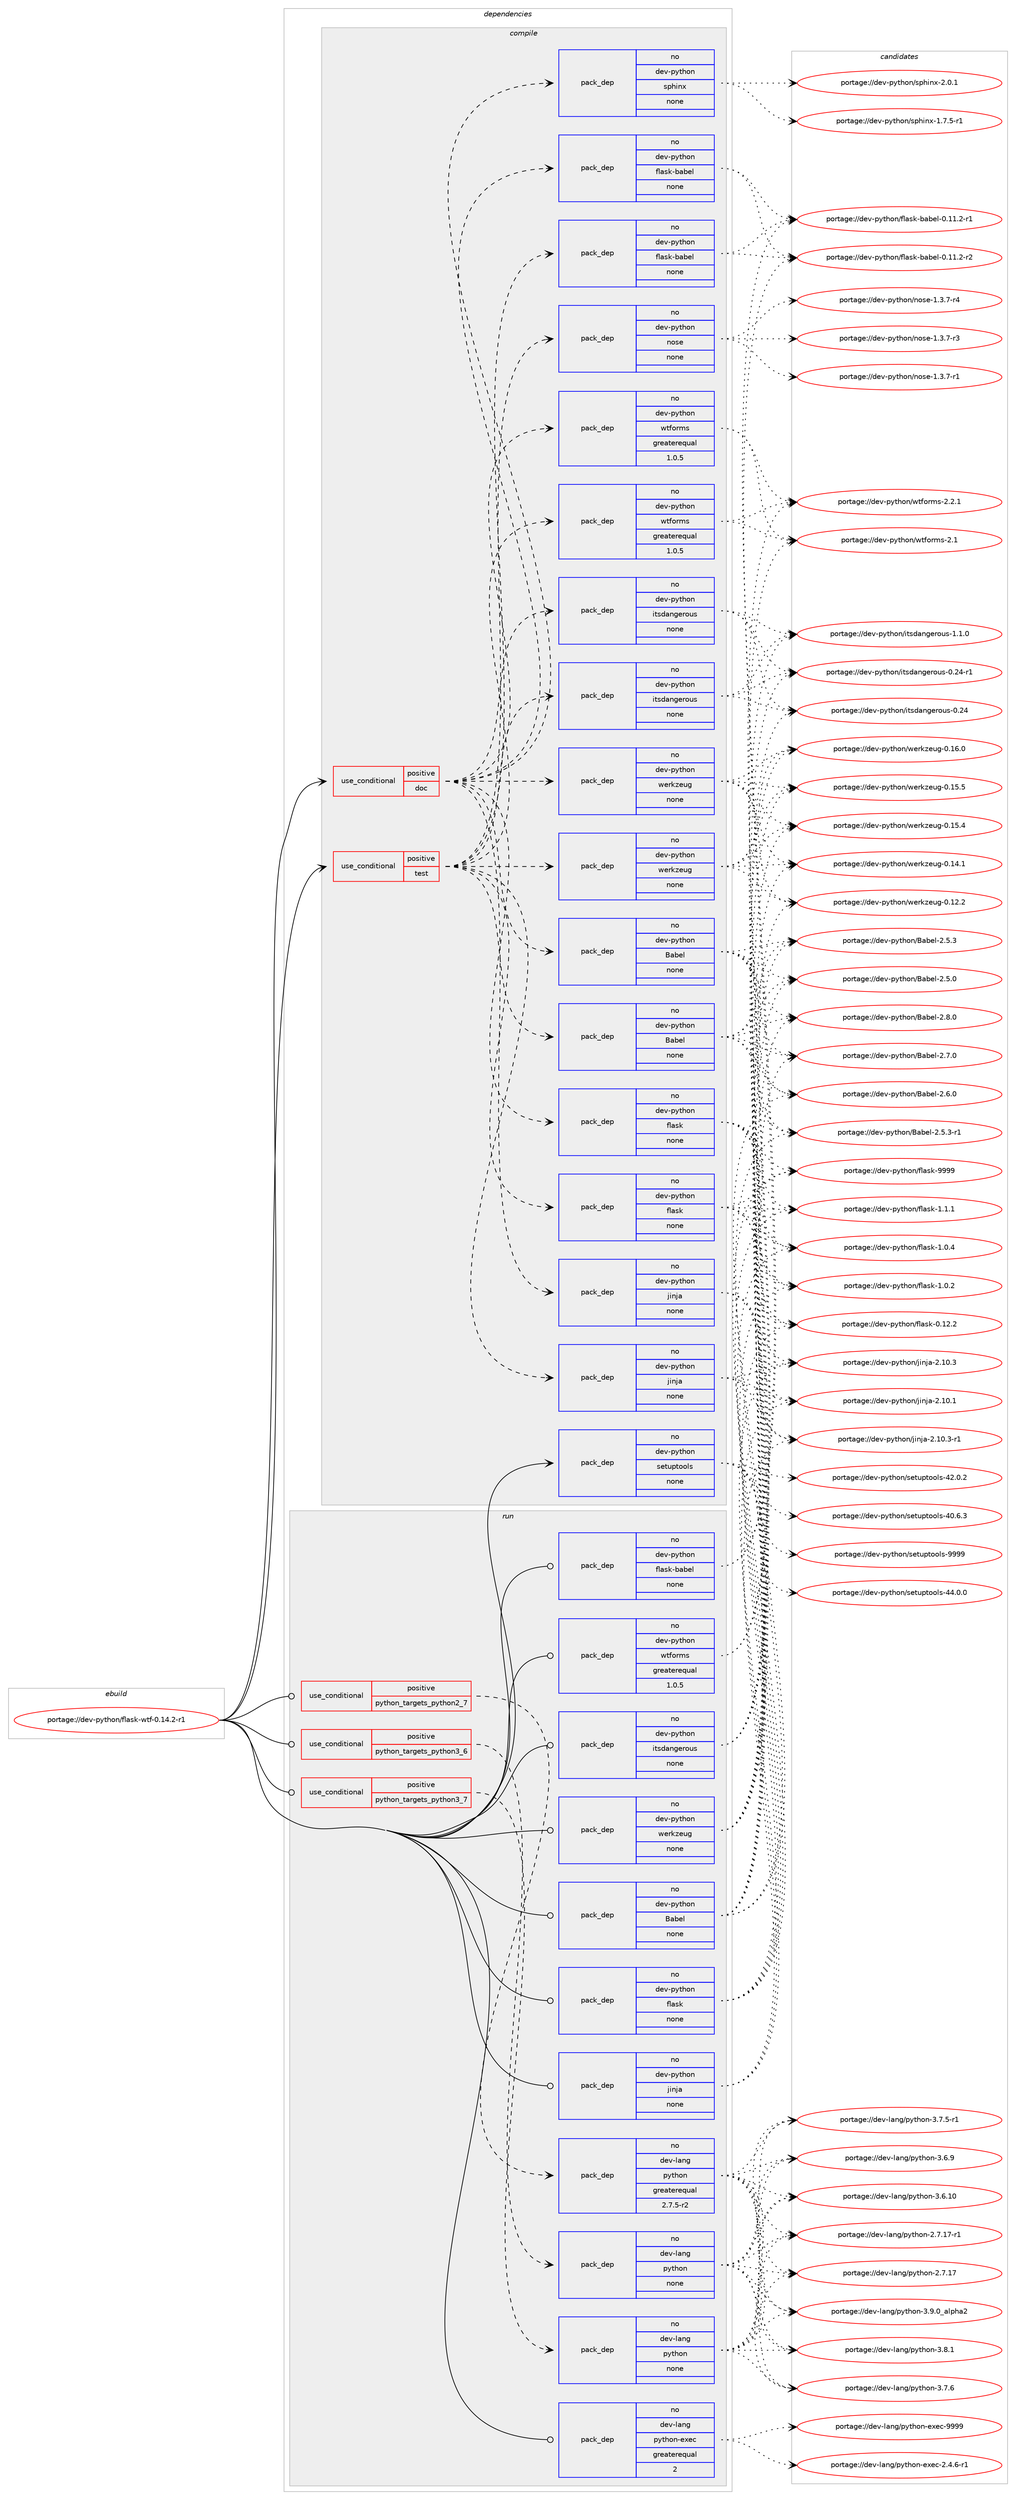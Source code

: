 digraph prolog {

# *************
# Graph options
# *************

newrank=true;
concentrate=true;
compound=true;
graph [rankdir=LR,fontname=Helvetica,fontsize=10,ranksep=1.5];#, ranksep=2.5, nodesep=0.2];
edge  [arrowhead=vee];
node  [fontname=Helvetica,fontsize=10];

# **********
# The ebuild
# **********

subgraph cluster_leftcol {
color=gray;
label=<<i>ebuild</i>>;
id [label="portage://dev-python/flask-wtf-0.14.2-r1", color=red, width=4, href="../dev-python/flask-wtf-0.14.2-r1.svg"];
}

# ****************
# The dependencies
# ****************

subgraph cluster_midcol {
color=gray;
label=<<i>dependencies</i>>;
subgraph cluster_compile {
fillcolor="#eeeeee";
style=filled;
label=<<i>compile</i>>;
subgraph cond115690 {
dependency460166 [label=<<TABLE BORDER="0" CELLBORDER="1" CELLSPACING="0" CELLPADDING="4"><TR><TD ROWSPAN="3" CELLPADDING="10">use_conditional</TD></TR><TR><TD>positive</TD></TR><TR><TD>doc</TD></TR></TABLE>>, shape=none, color=red];
subgraph pack339486 {
dependency460167 [label=<<TABLE BORDER="0" CELLBORDER="1" CELLSPACING="0" CELLPADDING="4" WIDTH="220"><TR><TD ROWSPAN="6" CELLPADDING="30">pack_dep</TD></TR><TR><TD WIDTH="110">no</TD></TR><TR><TD>dev-python</TD></TR><TR><TD>Babel</TD></TR><TR><TD>none</TD></TR><TR><TD></TD></TR></TABLE>>, shape=none, color=blue];
}
dependency460166:e -> dependency460167:w [weight=20,style="dashed",arrowhead="vee"];
subgraph pack339487 {
dependency460168 [label=<<TABLE BORDER="0" CELLBORDER="1" CELLSPACING="0" CELLPADDING="4" WIDTH="220"><TR><TD ROWSPAN="6" CELLPADDING="30">pack_dep</TD></TR><TR><TD WIDTH="110">no</TD></TR><TR><TD>dev-python</TD></TR><TR><TD>flask</TD></TR><TR><TD>none</TD></TR><TR><TD></TD></TR></TABLE>>, shape=none, color=blue];
}
dependency460166:e -> dependency460168:w [weight=20,style="dashed",arrowhead="vee"];
subgraph pack339488 {
dependency460169 [label=<<TABLE BORDER="0" CELLBORDER="1" CELLSPACING="0" CELLPADDING="4" WIDTH="220"><TR><TD ROWSPAN="6" CELLPADDING="30">pack_dep</TD></TR><TR><TD WIDTH="110">no</TD></TR><TR><TD>dev-python</TD></TR><TR><TD>flask-babel</TD></TR><TR><TD>none</TD></TR><TR><TD></TD></TR></TABLE>>, shape=none, color=blue];
}
dependency460166:e -> dependency460169:w [weight=20,style="dashed",arrowhead="vee"];
subgraph pack339489 {
dependency460170 [label=<<TABLE BORDER="0" CELLBORDER="1" CELLSPACING="0" CELLPADDING="4" WIDTH="220"><TR><TD ROWSPAN="6" CELLPADDING="30">pack_dep</TD></TR><TR><TD WIDTH="110">no</TD></TR><TR><TD>dev-python</TD></TR><TR><TD>itsdangerous</TD></TR><TR><TD>none</TD></TR><TR><TD></TD></TR></TABLE>>, shape=none, color=blue];
}
dependency460166:e -> dependency460170:w [weight=20,style="dashed",arrowhead="vee"];
subgraph pack339490 {
dependency460171 [label=<<TABLE BORDER="0" CELLBORDER="1" CELLSPACING="0" CELLPADDING="4" WIDTH="220"><TR><TD ROWSPAN="6" CELLPADDING="30">pack_dep</TD></TR><TR><TD WIDTH="110">no</TD></TR><TR><TD>dev-python</TD></TR><TR><TD>jinja</TD></TR><TR><TD>none</TD></TR><TR><TD></TD></TR></TABLE>>, shape=none, color=blue];
}
dependency460166:e -> dependency460171:w [weight=20,style="dashed",arrowhead="vee"];
subgraph pack339491 {
dependency460172 [label=<<TABLE BORDER="0" CELLBORDER="1" CELLSPACING="0" CELLPADDING="4" WIDTH="220"><TR><TD ROWSPAN="6" CELLPADDING="30">pack_dep</TD></TR><TR><TD WIDTH="110">no</TD></TR><TR><TD>dev-python</TD></TR><TR><TD>werkzeug</TD></TR><TR><TD>none</TD></TR><TR><TD></TD></TR></TABLE>>, shape=none, color=blue];
}
dependency460166:e -> dependency460172:w [weight=20,style="dashed",arrowhead="vee"];
subgraph pack339492 {
dependency460173 [label=<<TABLE BORDER="0" CELLBORDER="1" CELLSPACING="0" CELLPADDING="4" WIDTH="220"><TR><TD ROWSPAN="6" CELLPADDING="30">pack_dep</TD></TR><TR><TD WIDTH="110">no</TD></TR><TR><TD>dev-python</TD></TR><TR><TD>wtforms</TD></TR><TR><TD>greaterequal</TD></TR><TR><TD>1.0.5</TD></TR></TABLE>>, shape=none, color=blue];
}
dependency460166:e -> dependency460173:w [weight=20,style="dashed",arrowhead="vee"];
subgraph pack339493 {
dependency460174 [label=<<TABLE BORDER="0" CELLBORDER="1" CELLSPACING="0" CELLPADDING="4" WIDTH="220"><TR><TD ROWSPAN="6" CELLPADDING="30">pack_dep</TD></TR><TR><TD WIDTH="110">no</TD></TR><TR><TD>dev-python</TD></TR><TR><TD>sphinx</TD></TR><TR><TD>none</TD></TR><TR><TD></TD></TR></TABLE>>, shape=none, color=blue];
}
dependency460166:e -> dependency460174:w [weight=20,style="dashed",arrowhead="vee"];
}
id:e -> dependency460166:w [weight=20,style="solid",arrowhead="vee"];
subgraph cond115691 {
dependency460175 [label=<<TABLE BORDER="0" CELLBORDER="1" CELLSPACING="0" CELLPADDING="4"><TR><TD ROWSPAN="3" CELLPADDING="10">use_conditional</TD></TR><TR><TD>positive</TD></TR><TR><TD>test</TD></TR></TABLE>>, shape=none, color=red];
subgraph pack339494 {
dependency460176 [label=<<TABLE BORDER="0" CELLBORDER="1" CELLSPACING="0" CELLPADDING="4" WIDTH="220"><TR><TD ROWSPAN="6" CELLPADDING="30">pack_dep</TD></TR><TR><TD WIDTH="110">no</TD></TR><TR><TD>dev-python</TD></TR><TR><TD>Babel</TD></TR><TR><TD>none</TD></TR><TR><TD></TD></TR></TABLE>>, shape=none, color=blue];
}
dependency460175:e -> dependency460176:w [weight=20,style="dashed",arrowhead="vee"];
subgraph pack339495 {
dependency460177 [label=<<TABLE BORDER="0" CELLBORDER="1" CELLSPACING="0" CELLPADDING="4" WIDTH="220"><TR><TD ROWSPAN="6" CELLPADDING="30">pack_dep</TD></TR><TR><TD WIDTH="110">no</TD></TR><TR><TD>dev-python</TD></TR><TR><TD>flask</TD></TR><TR><TD>none</TD></TR><TR><TD></TD></TR></TABLE>>, shape=none, color=blue];
}
dependency460175:e -> dependency460177:w [weight=20,style="dashed",arrowhead="vee"];
subgraph pack339496 {
dependency460178 [label=<<TABLE BORDER="0" CELLBORDER="1" CELLSPACING="0" CELLPADDING="4" WIDTH="220"><TR><TD ROWSPAN="6" CELLPADDING="30">pack_dep</TD></TR><TR><TD WIDTH="110">no</TD></TR><TR><TD>dev-python</TD></TR><TR><TD>flask-babel</TD></TR><TR><TD>none</TD></TR><TR><TD></TD></TR></TABLE>>, shape=none, color=blue];
}
dependency460175:e -> dependency460178:w [weight=20,style="dashed",arrowhead="vee"];
subgraph pack339497 {
dependency460179 [label=<<TABLE BORDER="0" CELLBORDER="1" CELLSPACING="0" CELLPADDING="4" WIDTH="220"><TR><TD ROWSPAN="6" CELLPADDING="30">pack_dep</TD></TR><TR><TD WIDTH="110">no</TD></TR><TR><TD>dev-python</TD></TR><TR><TD>itsdangerous</TD></TR><TR><TD>none</TD></TR><TR><TD></TD></TR></TABLE>>, shape=none, color=blue];
}
dependency460175:e -> dependency460179:w [weight=20,style="dashed",arrowhead="vee"];
subgraph pack339498 {
dependency460180 [label=<<TABLE BORDER="0" CELLBORDER="1" CELLSPACING="0" CELLPADDING="4" WIDTH="220"><TR><TD ROWSPAN="6" CELLPADDING="30">pack_dep</TD></TR><TR><TD WIDTH="110">no</TD></TR><TR><TD>dev-python</TD></TR><TR><TD>jinja</TD></TR><TR><TD>none</TD></TR><TR><TD></TD></TR></TABLE>>, shape=none, color=blue];
}
dependency460175:e -> dependency460180:w [weight=20,style="dashed",arrowhead="vee"];
subgraph pack339499 {
dependency460181 [label=<<TABLE BORDER="0" CELLBORDER="1" CELLSPACING="0" CELLPADDING="4" WIDTH="220"><TR><TD ROWSPAN="6" CELLPADDING="30">pack_dep</TD></TR><TR><TD WIDTH="110">no</TD></TR><TR><TD>dev-python</TD></TR><TR><TD>werkzeug</TD></TR><TR><TD>none</TD></TR><TR><TD></TD></TR></TABLE>>, shape=none, color=blue];
}
dependency460175:e -> dependency460181:w [weight=20,style="dashed",arrowhead="vee"];
subgraph pack339500 {
dependency460182 [label=<<TABLE BORDER="0" CELLBORDER="1" CELLSPACING="0" CELLPADDING="4" WIDTH="220"><TR><TD ROWSPAN="6" CELLPADDING="30">pack_dep</TD></TR><TR><TD WIDTH="110">no</TD></TR><TR><TD>dev-python</TD></TR><TR><TD>wtforms</TD></TR><TR><TD>greaterequal</TD></TR><TR><TD>1.0.5</TD></TR></TABLE>>, shape=none, color=blue];
}
dependency460175:e -> dependency460182:w [weight=20,style="dashed",arrowhead="vee"];
subgraph pack339501 {
dependency460183 [label=<<TABLE BORDER="0" CELLBORDER="1" CELLSPACING="0" CELLPADDING="4" WIDTH="220"><TR><TD ROWSPAN="6" CELLPADDING="30">pack_dep</TD></TR><TR><TD WIDTH="110">no</TD></TR><TR><TD>dev-python</TD></TR><TR><TD>nose</TD></TR><TR><TD>none</TD></TR><TR><TD></TD></TR></TABLE>>, shape=none, color=blue];
}
dependency460175:e -> dependency460183:w [weight=20,style="dashed",arrowhead="vee"];
}
id:e -> dependency460175:w [weight=20,style="solid",arrowhead="vee"];
subgraph pack339502 {
dependency460184 [label=<<TABLE BORDER="0" CELLBORDER="1" CELLSPACING="0" CELLPADDING="4" WIDTH="220"><TR><TD ROWSPAN="6" CELLPADDING="30">pack_dep</TD></TR><TR><TD WIDTH="110">no</TD></TR><TR><TD>dev-python</TD></TR><TR><TD>setuptools</TD></TR><TR><TD>none</TD></TR><TR><TD></TD></TR></TABLE>>, shape=none, color=blue];
}
id:e -> dependency460184:w [weight=20,style="solid",arrowhead="vee"];
}
subgraph cluster_compileandrun {
fillcolor="#eeeeee";
style=filled;
label=<<i>compile and run</i>>;
}
subgraph cluster_run {
fillcolor="#eeeeee";
style=filled;
label=<<i>run</i>>;
subgraph cond115692 {
dependency460185 [label=<<TABLE BORDER="0" CELLBORDER="1" CELLSPACING="0" CELLPADDING="4"><TR><TD ROWSPAN="3" CELLPADDING="10">use_conditional</TD></TR><TR><TD>positive</TD></TR><TR><TD>python_targets_python2_7</TD></TR></TABLE>>, shape=none, color=red];
subgraph pack339503 {
dependency460186 [label=<<TABLE BORDER="0" CELLBORDER="1" CELLSPACING="0" CELLPADDING="4" WIDTH="220"><TR><TD ROWSPAN="6" CELLPADDING="30">pack_dep</TD></TR><TR><TD WIDTH="110">no</TD></TR><TR><TD>dev-lang</TD></TR><TR><TD>python</TD></TR><TR><TD>greaterequal</TD></TR><TR><TD>2.7.5-r2</TD></TR></TABLE>>, shape=none, color=blue];
}
dependency460185:e -> dependency460186:w [weight=20,style="dashed",arrowhead="vee"];
}
id:e -> dependency460185:w [weight=20,style="solid",arrowhead="odot"];
subgraph cond115693 {
dependency460187 [label=<<TABLE BORDER="0" CELLBORDER="1" CELLSPACING="0" CELLPADDING="4"><TR><TD ROWSPAN="3" CELLPADDING="10">use_conditional</TD></TR><TR><TD>positive</TD></TR><TR><TD>python_targets_python3_6</TD></TR></TABLE>>, shape=none, color=red];
subgraph pack339504 {
dependency460188 [label=<<TABLE BORDER="0" CELLBORDER="1" CELLSPACING="0" CELLPADDING="4" WIDTH="220"><TR><TD ROWSPAN="6" CELLPADDING="30">pack_dep</TD></TR><TR><TD WIDTH="110">no</TD></TR><TR><TD>dev-lang</TD></TR><TR><TD>python</TD></TR><TR><TD>none</TD></TR><TR><TD></TD></TR></TABLE>>, shape=none, color=blue];
}
dependency460187:e -> dependency460188:w [weight=20,style="dashed",arrowhead="vee"];
}
id:e -> dependency460187:w [weight=20,style="solid",arrowhead="odot"];
subgraph cond115694 {
dependency460189 [label=<<TABLE BORDER="0" CELLBORDER="1" CELLSPACING="0" CELLPADDING="4"><TR><TD ROWSPAN="3" CELLPADDING="10">use_conditional</TD></TR><TR><TD>positive</TD></TR><TR><TD>python_targets_python3_7</TD></TR></TABLE>>, shape=none, color=red];
subgraph pack339505 {
dependency460190 [label=<<TABLE BORDER="0" CELLBORDER="1" CELLSPACING="0" CELLPADDING="4" WIDTH="220"><TR><TD ROWSPAN="6" CELLPADDING="30">pack_dep</TD></TR><TR><TD WIDTH="110">no</TD></TR><TR><TD>dev-lang</TD></TR><TR><TD>python</TD></TR><TR><TD>none</TD></TR><TR><TD></TD></TR></TABLE>>, shape=none, color=blue];
}
dependency460189:e -> dependency460190:w [weight=20,style="dashed",arrowhead="vee"];
}
id:e -> dependency460189:w [weight=20,style="solid",arrowhead="odot"];
subgraph pack339506 {
dependency460191 [label=<<TABLE BORDER="0" CELLBORDER="1" CELLSPACING="0" CELLPADDING="4" WIDTH="220"><TR><TD ROWSPAN="6" CELLPADDING="30">pack_dep</TD></TR><TR><TD WIDTH="110">no</TD></TR><TR><TD>dev-lang</TD></TR><TR><TD>python-exec</TD></TR><TR><TD>greaterequal</TD></TR><TR><TD>2</TD></TR></TABLE>>, shape=none, color=blue];
}
id:e -> dependency460191:w [weight=20,style="solid",arrowhead="odot"];
subgraph pack339507 {
dependency460192 [label=<<TABLE BORDER="0" CELLBORDER="1" CELLSPACING="0" CELLPADDING="4" WIDTH="220"><TR><TD ROWSPAN="6" CELLPADDING="30">pack_dep</TD></TR><TR><TD WIDTH="110">no</TD></TR><TR><TD>dev-python</TD></TR><TR><TD>Babel</TD></TR><TR><TD>none</TD></TR><TR><TD></TD></TR></TABLE>>, shape=none, color=blue];
}
id:e -> dependency460192:w [weight=20,style="solid",arrowhead="odot"];
subgraph pack339508 {
dependency460193 [label=<<TABLE BORDER="0" CELLBORDER="1" CELLSPACING="0" CELLPADDING="4" WIDTH="220"><TR><TD ROWSPAN="6" CELLPADDING="30">pack_dep</TD></TR><TR><TD WIDTH="110">no</TD></TR><TR><TD>dev-python</TD></TR><TR><TD>flask</TD></TR><TR><TD>none</TD></TR><TR><TD></TD></TR></TABLE>>, shape=none, color=blue];
}
id:e -> dependency460193:w [weight=20,style="solid",arrowhead="odot"];
subgraph pack339509 {
dependency460194 [label=<<TABLE BORDER="0" CELLBORDER="1" CELLSPACING="0" CELLPADDING="4" WIDTH="220"><TR><TD ROWSPAN="6" CELLPADDING="30">pack_dep</TD></TR><TR><TD WIDTH="110">no</TD></TR><TR><TD>dev-python</TD></TR><TR><TD>flask-babel</TD></TR><TR><TD>none</TD></TR><TR><TD></TD></TR></TABLE>>, shape=none, color=blue];
}
id:e -> dependency460194:w [weight=20,style="solid",arrowhead="odot"];
subgraph pack339510 {
dependency460195 [label=<<TABLE BORDER="0" CELLBORDER="1" CELLSPACING="0" CELLPADDING="4" WIDTH="220"><TR><TD ROWSPAN="6" CELLPADDING="30">pack_dep</TD></TR><TR><TD WIDTH="110">no</TD></TR><TR><TD>dev-python</TD></TR><TR><TD>itsdangerous</TD></TR><TR><TD>none</TD></TR><TR><TD></TD></TR></TABLE>>, shape=none, color=blue];
}
id:e -> dependency460195:w [weight=20,style="solid",arrowhead="odot"];
subgraph pack339511 {
dependency460196 [label=<<TABLE BORDER="0" CELLBORDER="1" CELLSPACING="0" CELLPADDING="4" WIDTH="220"><TR><TD ROWSPAN="6" CELLPADDING="30">pack_dep</TD></TR><TR><TD WIDTH="110">no</TD></TR><TR><TD>dev-python</TD></TR><TR><TD>jinja</TD></TR><TR><TD>none</TD></TR><TR><TD></TD></TR></TABLE>>, shape=none, color=blue];
}
id:e -> dependency460196:w [weight=20,style="solid",arrowhead="odot"];
subgraph pack339512 {
dependency460197 [label=<<TABLE BORDER="0" CELLBORDER="1" CELLSPACING="0" CELLPADDING="4" WIDTH="220"><TR><TD ROWSPAN="6" CELLPADDING="30">pack_dep</TD></TR><TR><TD WIDTH="110">no</TD></TR><TR><TD>dev-python</TD></TR><TR><TD>werkzeug</TD></TR><TR><TD>none</TD></TR><TR><TD></TD></TR></TABLE>>, shape=none, color=blue];
}
id:e -> dependency460197:w [weight=20,style="solid",arrowhead="odot"];
subgraph pack339513 {
dependency460198 [label=<<TABLE BORDER="0" CELLBORDER="1" CELLSPACING="0" CELLPADDING="4" WIDTH="220"><TR><TD ROWSPAN="6" CELLPADDING="30">pack_dep</TD></TR><TR><TD WIDTH="110">no</TD></TR><TR><TD>dev-python</TD></TR><TR><TD>wtforms</TD></TR><TR><TD>greaterequal</TD></TR><TR><TD>1.0.5</TD></TR></TABLE>>, shape=none, color=blue];
}
id:e -> dependency460198:w [weight=20,style="solid",arrowhead="odot"];
}
}

# **************
# The candidates
# **************

subgraph cluster_choices {
rank=same;
color=gray;
label=<<i>candidates</i>>;

subgraph choice339486 {
color=black;
nodesep=1;
choice1001011184511212111610411111047669798101108455046564648 [label="portage://dev-python/Babel-2.8.0", color=red, width=4,href="../dev-python/Babel-2.8.0.svg"];
choice1001011184511212111610411111047669798101108455046554648 [label="portage://dev-python/Babel-2.7.0", color=red, width=4,href="../dev-python/Babel-2.7.0.svg"];
choice1001011184511212111610411111047669798101108455046544648 [label="portage://dev-python/Babel-2.6.0", color=red, width=4,href="../dev-python/Babel-2.6.0.svg"];
choice10010111845112121116104111110476697981011084550465346514511449 [label="portage://dev-python/Babel-2.5.3-r1", color=red, width=4,href="../dev-python/Babel-2.5.3-r1.svg"];
choice1001011184511212111610411111047669798101108455046534651 [label="portage://dev-python/Babel-2.5.3", color=red, width=4,href="../dev-python/Babel-2.5.3.svg"];
choice1001011184511212111610411111047669798101108455046534648 [label="portage://dev-python/Babel-2.5.0", color=red, width=4,href="../dev-python/Babel-2.5.0.svg"];
dependency460167:e -> choice1001011184511212111610411111047669798101108455046564648:w [style=dotted,weight="100"];
dependency460167:e -> choice1001011184511212111610411111047669798101108455046554648:w [style=dotted,weight="100"];
dependency460167:e -> choice1001011184511212111610411111047669798101108455046544648:w [style=dotted,weight="100"];
dependency460167:e -> choice10010111845112121116104111110476697981011084550465346514511449:w [style=dotted,weight="100"];
dependency460167:e -> choice1001011184511212111610411111047669798101108455046534651:w [style=dotted,weight="100"];
dependency460167:e -> choice1001011184511212111610411111047669798101108455046534648:w [style=dotted,weight="100"];
}
subgraph choice339487 {
color=black;
nodesep=1;
choice1001011184511212111610411111047102108971151074557575757 [label="portage://dev-python/flask-9999", color=red, width=4,href="../dev-python/flask-9999.svg"];
choice100101118451121211161041111104710210897115107454946494649 [label="portage://dev-python/flask-1.1.1", color=red, width=4,href="../dev-python/flask-1.1.1.svg"];
choice100101118451121211161041111104710210897115107454946484652 [label="portage://dev-python/flask-1.0.4", color=red, width=4,href="../dev-python/flask-1.0.4.svg"];
choice100101118451121211161041111104710210897115107454946484650 [label="portage://dev-python/flask-1.0.2", color=red, width=4,href="../dev-python/flask-1.0.2.svg"];
choice10010111845112121116104111110471021089711510745484649504650 [label="portage://dev-python/flask-0.12.2", color=red, width=4,href="../dev-python/flask-0.12.2.svg"];
dependency460168:e -> choice1001011184511212111610411111047102108971151074557575757:w [style=dotted,weight="100"];
dependency460168:e -> choice100101118451121211161041111104710210897115107454946494649:w [style=dotted,weight="100"];
dependency460168:e -> choice100101118451121211161041111104710210897115107454946484652:w [style=dotted,weight="100"];
dependency460168:e -> choice100101118451121211161041111104710210897115107454946484650:w [style=dotted,weight="100"];
dependency460168:e -> choice10010111845112121116104111110471021089711510745484649504650:w [style=dotted,weight="100"];
}
subgraph choice339488 {
color=black;
nodesep=1;
choice10010111845112121116104111110471021089711510745989798101108454846494946504511450 [label="portage://dev-python/flask-babel-0.11.2-r2", color=red, width=4,href="../dev-python/flask-babel-0.11.2-r2.svg"];
choice10010111845112121116104111110471021089711510745989798101108454846494946504511449 [label="portage://dev-python/flask-babel-0.11.2-r1", color=red, width=4,href="../dev-python/flask-babel-0.11.2-r1.svg"];
dependency460169:e -> choice10010111845112121116104111110471021089711510745989798101108454846494946504511450:w [style=dotted,weight="100"];
dependency460169:e -> choice10010111845112121116104111110471021089711510745989798101108454846494946504511449:w [style=dotted,weight="100"];
}
subgraph choice339489 {
color=black;
nodesep=1;
choice100101118451121211161041111104710511611510097110103101114111117115454946494648 [label="portage://dev-python/itsdangerous-1.1.0", color=red, width=4,href="../dev-python/itsdangerous-1.1.0.svg"];
choice10010111845112121116104111110471051161151009711010310111411111711545484650524511449 [label="portage://dev-python/itsdangerous-0.24-r1", color=red, width=4,href="../dev-python/itsdangerous-0.24-r1.svg"];
choice1001011184511212111610411111047105116115100971101031011141111171154548465052 [label="portage://dev-python/itsdangerous-0.24", color=red, width=4,href="../dev-python/itsdangerous-0.24.svg"];
dependency460170:e -> choice100101118451121211161041111104710511611510097110103101114111117115454946494648:w [style=dotted,weight="100"];
dependency460170:e -> choice10010111845112121116104111110471051161151009711010310111411111711545484650524511449:w [style=dotted,weight="100"];
dependency460170:e -> choice1001011184511212111610411111047105116115100971101031011141111171154548465052:w [style=dotted,weight="100"];
}
subgraph choice339490 {
color=black;
nodesep=1;
choice100101118451121211161041111104710610511010697455046494846514511449 [label="portage://dev-python/jinja-2.10.3-r1", color=red, width=4,href="../dev-python/jinja-2.10.3-r1.svg"];
choice10010111845112121116104111110471061051101069745504649484651 [label="portage://dev-python/jinja-2.10.3", color=red, width=4,href="../dev-python/jinja-2.10.3.svg"];
choice10010111845112121116104111110471061051101069745504649484649 [label="portage://dev-python/jinja-2.10.1", color=red, width=4,href="../dev-python/jinja-2.10.1.svg"];
dependency460171:e -> choice100101118451121211161041111104710610511010697455046494846514511449:w [style=dotted,weight="100"];
dependency460171:e -> choice10010111845112121116104111110471061051101069745504649484651:w [style=dotted,weight="100"];
dependency460171:e -> choice10010111845112121116104111110471061051101069745504649484649:w [style=dotted,weight="100"];
}
subgraph choice339491 {
color=black;
nodesep=1;
choice100101118451121211161041111104711910111410712210111710345484649544648 [label="portage://dev-python/werkzeug-0.16.0", color=red, width=4,href="../dev-python/werkzeug-0.16.0.svg"];
choice100101118451121211161041111104711910111410712210111710345484649534653 [label="portage://dev-python/werkzeug-0.15.5", color=red, width=4,href="../dev-python/werkzeug-0.15.5.svg"];
choice100101118451121211161041111104711910111410712210111710345484649534652 [label="portage://dev-python/werkzeug-0.15.4", color=red, width=4,href="../dev-python/werkzeug-0.15.4.svg"];
choice100101118451121211161041111104711910111410712210111710345484649524649 [label="portage://dev-python/werkzeug-0.14.1", color=red, width=4,href="../dev-python/werkzeug-0.14.1.svg"];
choice100101118451121211161041111104711910111410712210111710345484649504650 [label="portage://dev-python/werkzeug-0.12.2", color=red, width=4,href="../dev-python/werkzeug-0.12.2.svg"];
dependency460172:e -> choice100101118451121211161041111104711910111410712210111710345484649544648:w [style=dotted,weight="100"];
dependency460172:e -> choice100101118451121211161041111104711910111410712210111710345484649534653:w [style=dotted,weight="100"];
dependency460172:e -> choice100101118451121211161041111104711910111410712210111710345484649534652:w [style=dotted,weight="100"];
dependency460172:e -> choice100101118451121211161041111104711910111410712210111710345484649524649:w [style=dotted,weight="100"];
dependency460172:e -> choice100101118451121211161041111104711910111410712210111710345484649504650:w [style=dotted,weight="100"];
}
subgraph choice339492 {
color=black;
nodesep=1;
choice1001011184511212111610411111047119116102111114109115455046504649 [label="portage://dev-python/wtforms-2.2.1", color=red, width=4,href="../dev-python/wtforms-2.2.1.svg"];
choice100101118451121211161041111104711911610211111410911545504649 [label="portage://dev-python/wtforms-2.1", color=red, width=4,href="../dev-python/wtforms-2.1.svg"];
dependency460173:e -> choice1001011184511212111610411111047119116102111114109115455046504649:w [style=dotted,weight="100"];
dependency460173:e -> choice100101118451121211161041111104711911610211111410911545504649:w [style=dotted,weight="100"];
}
subgraph choice339493 {
color=black;
nodesep=1;
choice1001011184511212111610411111047115112104105110120455046484649 [label="portage://dev-python/sphinx-2.0.1", color=red, width=4,href="../dev-python/sphinx-2.0.1.svg"];
choice10010111845112121116104111110471151121041051101204549465546534511449 [label="portage://dev-python/sphinx-1.7.5-r1", color=red, width=4,href="../dev-python/sphinx-1.7.5-r1.svg"];
dependency460174:e -> choice1001011184511212111610411111047115112104105110120455046484649:w [style=dotted,weight="100"];
dependency460174:e -> choice10010111845112121116104111110471151121041051101204549465546534511449:w [style=dotted,weight="100"];
}
subgraph choice339494 {
color=black;
nodesep=1;
choice1001011184511212111610411111047669798101108455046564648 [label="portage://dev-python/Babel-2.8.0", color=red, width=4,href="../dev-python/Babel-2.8.0.svg"];
choice1001011184511212111610411111047669798101108455046554648 [label="portage://dev-python/Babel-2.7.0", color=red, width=4,href="../dev-python/Babel-2.7.0.svg"];
choice1001011184511212111610411111047669798101108455046544648 [label="portage://dev-python/Babel-2.6.0", color=red, width=4,href="../dev-python/Babel-2.6.0.svg"];
choice10010111845112121116104111110476697981011084550465346514511449 [label="portage://dev-python/Babel-2.5.3-r1", color=red, width=4,href="../dev-python/Babel-2.5.3-r1.svg"];
choice1001011184511212111610411111047669798101108455046534651 [label="portage://dev-python/Babel-2.5.3", color=red, width=4,href="../dev-python/Babel-2.5.3.svg"];
choice1001011184511212111610411111047669798101108455046534648 [label="portage://dev-python/Babel-2.5.0", color=red, width=4,href="../dev-python/Babel-2.5.0.svg"];
dependency460176:e -> choice1001011184511212111610411111047669798101108455046564648:w [style=dotted,weight="100"];
dependency460176:e -> choice1001011184511212111610411111047669798101108455046554648:w [style=dotted,weight="100"];
dependency460176:e -> choice1001011184511212111610411111047669798101108455046544648:w [style=dotted,weight="100"];
dependency460176:e -> choice10010111845112121116104111110476697981011084550465346514511449:w [style=dotted,weight="100"];
dependency460176:e -> choice1001011184511212111610411111047669798101108455046534651:w [style=dotted,weight="100"];
dependency460176:e -> choice1001011184511212111610411111047669798101108455046534648:w [style=dotted,weight="100"];
}
subgraph choice339495 {
color=black;
nodesep=1;
choice1001011184511212111610411111047102108971151074557575757 [label="portage://dev-python/flask-9999", color=red, width=4,href="../dev-python/flask-9999.svg"];
choice100101118451121211161041111104710210897115107454946494649 [label="portage://dev-python/flask-1.1.1", color=red, width=4,href="../dev-python/flask-1.1.1.svg"];
choice100101118451121211161041111104710210897115107454946484652 [label="portage://dev-python/flask-1.0.4", color=red, width=4,href="../dev-python/flask-1.0.4.svg"];
choice100101118451121211161041111104710210897115107454946484650 [label="portage://dev-python/flask-1.0.2", color=red, width=4,href="../dev-python/flask-1.0.2.svg"];
choice10010111845112121116104111110471021089711510745484649504650 [label="portage://dev-python/flask-0.12.2", color=red, width=4,href="../dev-python/flask-0.12.2.svg"];
dependency460177:e -> choice1001011184511212111610411111047102108971151074557575757:w [style=dotted,weight="100"];
dependency460177:e -> choice100101118451121211161041111104710210897115107454946494649:w [style=dotted,weight="100"];
dependency460177:e -> choice100101118451121211161041111104710210897115107454946484652:w [style=dotted,weight="100"];
dependency460177:e -> choice100101118451121211161041111104710210897115107454946484650:w [style=dotted,weight="100"];
dependency460177:e -> choice10010111845112121116104111110471021089711510745484649504650:w [style=dotted,weight="100"];
}
subgraph choice339496 {
color=black;
nodesep=1;
choice10010111845112121116104111110471021089711510745989798101108454846494946504511450 [label="portage://dev-python/flask-babel-0.11.2-r2", color=red, width=4,href="../dev-python/flask-babel-0.11.2-r2.svg"];
choice10010111845112121116104111110471021089711510745989798101108454846494946504511449 [label="portage://dev-python/flask-babel-0.11.2-r1", color=red, width=4,href="../dev-python/flask-babel-0.11.2-r1.svg"];
dependency460178:e -> choice10010111845112121116104111110471021089711510745989798101108454846494946504511450:w [style=dotted,weight="100"];
dependency460178:e -> choice10010111845112121116104111110471021089711510745989798101108454846494946504511449:w [style=dotted,weight="100"];
}
subgraph choice339497 {
color=black;
nodesep=1;
choice100101118451121211161041111104710511611510097110103101114111117115454946494648 [label="portage://dev-python/itsdangerous-1.1.0", color=red, width=4,href="../dev-python/itsdangerous-1.1.0.svg"];
choice10010111845112121116104111110471051161151009711010310111411111711545484650524511449 [label="portage://dev-python/itsdangerous-0.24-r1", color=red, width=4,href="../dev-python/itsdangerous-0.24-r1.svg"];
choice1001011184511212111610411111047105116115100971101031011141111171154548465052 [label="portage://dev-python/itsdangerous-0.24", color=red, width=4,href="../dev-python/itsdangerous-0.24.svg"];
dependency460179:e -> choice100101118451121211161041111104710511611510097110103101114111117115454946494648:w [style=dotted,weight="100"];
dependency460179:e -> choice10010111845112121116104111110471051161151009711010310111411111711545484650524511449:w [style=dotted,weight="100"];
dependency460179:e -> choice1001011184511212111610411111047105116115100971101031011141111171154548465052:w [style=dotted,weight="100"];
}
subgraph choice339498 {
color=black;
nodesep=1;
choice100101118451121211161041111104710610511010697455046494846514511449 [label="portage://dev-python/jinja-2.10.3-r1", color=red, width=4,href="../dev-python/jinja-2.10.3-r1.svg"];
choice10010111845112121116104111110471061051101069745504649484651 [label="portage://dev-python/jinja-2.10.3", color=red, width=4,href="../dev-python/jinja-2.10.3.svg"];
choice10010111845112121116104111110471061051101069745504649484649 [label="portage://dev-python/jinja-2.10.1", color=red, width=4,href="../dev-python/jinja-2.10.1.svg"];
dependency460180:e -> choice100101118451121211161041111104710610511010697455046494846514511449:w [style=dotted,weight="100"];
dependency460180:e -> choice10010111845112121116104111110471061051101069745504649484651:w [style=dotted,weight="100"];
dependency460180:e -> choice10010111845112121116104111110471061051101069745504649484649:w [style=dotted,weight="100"];
}
subgraph choice339499 {
color=black;
nodesep=1;
choice100101118451121211161041111104711910111410712210111710345484649544648 [label="portage://dev-python/werkzeug-0.16.0", color=red, width=4,href="../dev-python/werkzeug-0.16.0.svg"];
choice100101118451121211161041111104711910111410712210111710345484649534653 [label="portage://dev-python/werkzeug-0.15.5", color=red, width=4,href="../dev-python/werkzeug-0.15.5.svg"];
choice100101118451121211161041111104711910111410712210111710345484649534652 [label="portage://dev-python/werkzeug-0.15.4", color=red, width=4,href="../dev-python/werkzeug-0.15.4.svg"];
choice100101118451121211161041111104711910111410712210111710345484649524649 [label="portage://dev-python/werkzeug-0.14.1", color=red, width=4,href="../dev-python/werkzeug-0.14.1.svg"];
choice100101118451121211161041111104711910111410712210111710345484649504650 [label="portage://dev-python/werkzeug-0.12.2", color=red, width=4,href="../dev-python/werkzeug-0.12.2.svg"];
dependency460181:e -> choice100101118451121211161041111104711910111410712210111710345484649544648:w [style=dotted,weight="100"];
dependency460181:e -> choice100101118451121211161041111104711910111410712210111710345484649534653:w [style=dotted,weight="100"];
dependency460181:e -> choice100101118451121211161041111104711910111410712210111710345484649534652:w [style=dotted,weight="100"];
dependency460181:e -> choice100101118451121211161041111104711910111410712210111710345484649524649:w [style=dotted,weight="100"];
dependency460181:e -> choice100101118451121211161041111104711910111410712210111710345484649504650:w [style=dotted,weight="100"];
}
subgraph choice339500 {
color=black;
nodesep=1;
choice1001011184511212111610411111047119116102111114109115455046504649 [label="portage://dev-python/wtforms-2.2.1", color=red, width=4,href="../dev-python/wtforms-2.2.1.svg"];
choice100101118451121211161041111104711911610211111410911545504649 [label="portage://dev-python/wtforms-2.1", color=red, width=4,href="../dev-python/wtforms-2.1.svg"];
dependency460182:e -> choice1001011184511212111610411111047119116102111114109115455046504649:w [style=dotted,weight="100"];
dependency460182:e -> choice100101118451121211161041111104711911610211111410911545504649:w [style=dotted,weight="100"];
}
subgraph choice339501 {
color=black;
nodesep=1;
choice10010111845112121116104111110471101111151014549465146554511452 [label="portage://dev-python/nose-1.3.7-r4", color=red, width=4,href="../dev-python/nose-1.3.7-r4.svg"];
choice10010111845112121116104111110471101111151014549465146554511451 [label="portage://dev-python/nose-1.3.7-r3", color=red, width=4,href="../dev-python/nose-1.3.7-r3.svg"];
choice10010111845112121116104111110471101111151014549465146554511449 [label="portage://dev-python/nose-1.3.7-r1", color=red, width=4,href="../dev-python/nose-1.3.7-r1.svg"];
dependency460183:e -> choice10010111845112121116104111110471101111151014549465146554511452:w [style=dotted,weight="100"];
dependency460183:e -> choice10010111845112121116104111110471101111151014549465146554511451:w [style=dotted,weight="100"];
dependency460183:e -> choice10010111845112121116104111110471101111151014549465146554511449:w [style=dotted,weight="100"];
}
subgraph choice339502 {
color=black;
nodesep=1;
choice10010111845112121116104111110471151011161171121161111111081154557575757 [label="portage://dev-python/setuptools-9999", color=red, width=4,href="../dev-python/setuptools-9999.svg"];
choice100101118451121211161041111104711510111611711211611111110811545525246484648 [label="portage://dev-python/setuptools-44.0.0", color=red, width=4,href="../dev-python/setuptools-44.0.0.svg"];
choice100101118451121211161041111104711510111611711211611111110811545525046484650 [label="portage://dev-python/setuptools-42.0.2", color=red, width=4,href="../dev-python/setuptools-42.0.2.svg"];
choice100101118451121211161041111104711510111611711211611111110811545524846544651 [label="portage://dev-python/setuptools-40.6.3", color=red, width=4,href="../dev-python/setuptools-40.6.3.svg"];
dependency460184:e -> choice10010111845112121116104111110471151011161171121161111111081154557575757:w [style=dotted,weight="100"];
dependency460184:e -> choice100101118451121211161041111104711510111611711211611111110811545525246484648:w [style=dotted,weight="100"];
dependency460184:e -> choice100101118451121211161041111104711510111611711211611111110811545525046484650:w [style=dotted,weight="100"];
dependency460184:e -> choice100101118451121211161041111104711510111611711211611111110811545524846544651:w [style=dotted,weight="100"];
}
subgraph choice339503 {
color=black;
nodesep=1;
choice10010111845108971101034711212111610411111045514657464895971081121049750 [label="portage://dev-lang/python-3.9.0_alpha2", color=red, width=4,href="../dev-lang/python-3.9.0_alpha2.svg"];
choice100101118451089711010347112121116104111110455146564649 [label="portage://dev-lang/python-3.8.1", color=red, width=4,href="../dev-lang/python-3.8.1.svg"];
choice100101118451089711010347112121116104111110455146554654 [label="portage://dev-lang/python-3.7.6", color=red, width=4,href="../dev-lang/python-3.7.6.svg"];
choice1001011184510897110103471121211161041111104551465546534511449 [label="portage://dev-lang/python-3.7.5-r1", color=red, width=4,href="../dev-lang/python-3.7.5-r1.svg"];
choice100101118451089711010347112121116104111110455146544657 [label="portage://dev-lang/python-3.6.9", color=red, width=4,href="../dev-lang/python-3.6.9.svg"];
choice10010111845108971101034711212111610411111045514654464948 [label="portage://dev-lang/python-3.6.10", color=red, width=4,href="../dev-lang/python-3.6.10.svg"];
choice100101118451089711010347112121116104111110455046554649554511449 [label="portage://dev-lang/python-2.7.17-r1", color=red, width=4,href="../dev-lang/python-2.7.17-r1.svg"];
choice10010111845108971101034711212111610411111045504655464955 [label="portage://dev-lang/python-2.7.17", color=red, width=4,href="../dev-lang/python-2.7.17.svg"];
dependency460186:e -> choice10010111845108971101034711212111610411111045514657464895971081121049750:w [style=dotted,weight="100"];
dependency460186:e -> choice100101118451089711010347112121116104111110455146564649:w [style=dotted,weight="100"];
dependency460186:e -> choice100101118451089711010347112121116104111110455146554654:w [style=dotted,weight="100"];
dependency460186:e -> choice1001011184510897110103471121211161041111104551465546534511449:w [style=dotted,weight="100"];
dependency460186:e -> choice100101118451089711010347112121116104111110455146544657:w [style=dotted,weight="100"];
dependency460186:e -> choice10010111845108971101034711212111610411111045514654464948:w [style=dotted,weight="100"];
dependency460186:e -> choice100101118451089711010347112121116104111110455046554649554511449:w [style=dotted,weight="100"];
dependency460186:e -> choice10010111845108971101034711212111610411111045504655464955:w [style=dotted,weight="100"];
}
subgraph choice339504 {
color=black;
nodesep=1;
choice10010111845108971101034711212111610411111045514657464895971081121049750 [label="portage://dev-lang/python-3.9.0_alpha2", color=red, width=4,href="../dev-lang/python-3.9.0_alpha2.svg"];
choice100101118451089711010347112121116104111110455146564649 [label="portage://dev-lang/python-3.8.1", color=red, width=4,href="../dev-lang/python-3.8.1.svg"];
choice100101118451089711010347112121116104111110455146554654 [label="portage://dev-lang/python-3.7.6", color=red, width=4,href="../dev-lang/python-3.7.6.svg"];
choice1001011184510897110103471121211161041111104551465546534511449 [label="portage://dev-lang/python-3.7.5-r1", color=red, width=4,href="../dev-lang/python-3.7.5-r1.svg"];
choice100101118451089711010347112121116104111110455146544657 [label="portage://dev-lang/python-3.6.9", color=red, width=4,href="../dev-lang/python-3.6.9.svg"];
choice10010111845108971101034711212111610411111045514654464948 [label="portage://dev-lang/python-3.6.10", color=red, width=4,href="../dev-lang/python-3.6.10.svg"];
choice100101118451089711010347112121116104111110455046554649554511449 [label="portage://dev-lang/python-2.7.17-r1", color=red, width=4,href="../dev-lang/python-2.7.17-r1.svg"];
choice10010111845108971101034711212111610411111045504655464955 [label="portage://dev-lang/python-2.7.17", color=red, width=4,href="../dev-lang/python-2.7.17.svg"];
dependency460188:e -> choice10010111845108971101034711212111610411111045514657464895971081121049750:w [style=dotted,weight="100"];
dependency460188:e -> choice100101118451089711010347112121116104111110455146564649:w [style=dotted,weight="100"];
dependency460188:e -> choice100101118451089711010347112121116104111110455146554654:w [style=dotted,weight="100"];
dependency460188:e -> choice1001011184510897110103471121211161041111104551465546534511449:w [style=dotted,weight="100"];
dependency460188:e -> choice100101118451089711010347112121116104111110455146544657:w [style=dotted,weight="100"];
dependency460188:e -> choice10010111845108971101034711212111610411111045514654464948:w [style=dotted,weight="100"];
dependency460188:e -> choice100101118451089711010347112121116104111110455046554649554511449:w [style=dotted,weight="100"];
dependency460188:e -> choice10010111845108971101034711212111610411111045504655464955:w [style=dotted,weight="100"];
}
subgraph choice339505 {
color=black;
nodesep=1;
choice10010111845108971101034711212111610411111045514657464895971081121049750 [label="portage://dev-lang/python-3.9.0_alpha2", color=red, width=4,href="../dev-lang/python-3.9.0_alpha2.svg"];
choice100101118451089711010347112121116104111110455146564649 [label="portage://dev-lang/python-3.8.1", color=red, width=4,href="../dev-lang/python-3.8.1.svg"];
choice100101118451089711010347112121116104111110455146554654 [label="portage://dev-lang/python-3.7.6", color=red, width=4,href="../dev-lang/python-3.7.6.svg"];
choice1001011184510897110103471121211161041111104551465546534511449 [label="portage://dev-lang/python-3.7.5-r1", color=red, width=4,href="../dev-lang/python-3.7.5-r1.svg"];
choice100101118451089711010347112121116104111110455146544657 [label="portage://dev-lang/python-3.6.9", color=red, width=4,href="../dev-lang/python-3.6.9.svg"];
choice10010111845108971101034711212111610411111045514654464948 [label="portage://dev-lang/python-3.6.10", color=red, width=4,href="../dev-lang/python-3.6.10.svg"];
choice100101118451089711010347112121116104111110455046554649554511449 [label="portage://dev-lang/python-2.7.17-r1", color=red, width=4,href="../dev-lang/python-2.7.17-r1.svg"];
choice10010111845108971101034711212111610411111045504655464955 [label="portage://dev-lang/python-2.7.17", color=red, width=4,href="../dev-lang/python-2.7.17.svg"];
dependency460190:e -> choice10010111845108971101034711212111610411111045514657464895971081121049750:w [style=dotted,weight="100"];
dependency460190:e -> choice100101118451089711010347112121116104111110455146564649:w [style=dotted,weight="100"];
dependency460190:e -> choice100101118451089711010347112121116104111110455146554654:w [style=dotted,weight="100"];
dependency460190:e -> choice1001011184510897110103471121211161041111104551465546534511449:w [style=dotted,weight="100"];
dependency460190:e -> choice100101118451089711010347112121116104111110455146544657:w [style=dotted,weight="100"];
dependency460190:e -> choice10010111845108971101034711212111610411111045514654464948:w [style=dotted,weight="100"];
dependency460190:e -> choice100101118451089711010347112121116104111110455046554649554511449:w [style=dotted,weight="100"];
dependency460190:e -> choice10010111845108971101034711212111610411111045504655464955:w [style=dotted,weight="100"];
}
subgraph choice339506 {
color=black;
nodesep=1;
choice10010111845108971101034711212111610411111045101120101994557575757 [label="portage://dev-lang/python-exec-9999", color=red, width=4,href="../dev-lang/python-exec-9999.svg"];
choice10010111845108971101034711212111610411111045101120101994550465246544511449 [label="portage://dev-lang/python-exec-2.4.6-r1", color=red, width=4,href="../dev-lang/python-exec-2.4.6-r1.svg"];
dependency460191:e -> choice10010111845108971101034711212111610411111045101120101994557575757:w [style=dotted,weight="100"];
dependency460191:e -> choice10010111845108971101034711212111610411111045101120101994550465246544511449:w [style=dotted,weight="100"];
}
subgraph choice339507 {
color=black;
nodesep=1;
choice1001011184511212111610411111047669798101108455046564648 [label="portage://dev-python/Babel-2.8.0", color=red, width=4,href="../dev-python/Babel-2.8.0.svg"];
choice1001011184511212111610411111047669798101108455046554648 [label="portage://dev-python/Babel-2.7.0", color=red, width=4,href="../dev-python/Babel-2.7.0.svg"];
choice1001011184511212111610411111047669798101108455046544648 [label="portage://dev-python/Babel-2.6.0", color=red, width=4,href="../dev-python/Babel-2.6.0.svg"];
choice10010111845112121116104111110476697981011084550465346514511449 [label="portage://dev-python/Babel-2.5.3-r1", color=red, width=4,href="../dev-python/Babel-2.5.3-r1.svg"];
choice1001011184511212111610411111047669798101108455046534651 [label="portage://dev-python/Babel-2.5.3", color=red, width=4,href="../dev-python/Babel-2.5.3.svg"];
choice1001011184511212111610411111047669798101108455046534648 [label="portage://dev-python/Babel-2.5.0", color=red, width=4,href="../dev-python/Babel-2.5.0.svg"];
dependency460192:e -> choice1001011184511212111610411111047669798101108455046564648:w [style=dotted,weight="100"];
dependency460192:e -> choice1001011184511212111610411111047669798101108455046554648:w [style=dotted,weight="100"];
dependency460192:e -> choice1001011184511212111610411111047669798101108455046544648:w [style=dotted,weight="100"];
dependency460192:e -> choice10010111845112121116104111110476697981011084550465346514511449:w [style=dotted,weight="100"];
dependency460192:e -> choice1001011184511212111610411111047669798101108455046534651:w [style=dotted,weight="100"];
dependency460192:e -> choice1001011184511212111610411111047669798101108455046534648:w [style=dotted,weight="100"];
}
subgraph choice339508 {
color=black;
nodesep=1;
choice1001011184511212111610411111047102108971151074557575757 [label="portage://dev-python/flask-9999", color=red, width=4,href="../dev-python/flask-9999.svg"];
choice100101118451121211161041111104710210897115107454946494649 [label="portage://dev-python/flask-1.1.1", color=red, width=4,href="../dev-python/flask-1.1.1.svg"];
choice100101118451121211161041111104710210897115107454946484652 [label="portage://dev-python/flask-1.0.4", color=red, width=4,href="../dev-python/flask-1.0.4.svg"];
choice100101118451121211161041111104710210897115107454946484650 [label="portage://dev-python/flask-1.0.2", color=red, width=4,href="../dev-python/flask-1.0.2.svg"];
choice10010111845112121116104111110471021089711510745484649504650 [label="portage://dev-python/flask-0.12.2", color=red, width=4,href="../dev-python/flask-0.12.2.svg"];
dependency460193:e -> choice1001011184511212111610411111047102108971151074557575757:w [style=dotted,weight="100"];
dependency460193:e -> choice100101118451121211161041111104710210897115107454946494649:w [style=dotted,weight="100"];
dependency460193:e -> choice100101118451121211161041111104710210897115107454946484652:w [style=dotted,weight="100"];
dependency460193:e -> choice100101118451121211161041111104710210897115107454946484650:w [style=dotted,weight="100"];
dependency460193:e -> choice10010111845112121116104111110471021089711510745484649504650:w [style=dotted,weight="100"];
}
subgraph choice339509 {
color=black;
nodesep=1;
choice10010111845112121116104111110471021089711510745989798101108454846494946504511450 [label="portage://dev-python/flask-babel-0.11.2-r2", color=red, width=4,href="../dev-python/flask-babel-0.11.2-r2.svg"];
choice10010111845112121116104111110471021089711510745989798101108454846494946504511449 [label="portage://dev-python/flask-babel-0.11.2-r1", color=red, width=4,href="../dev-python/flask-babel-0.11.2-r1.svg"];
dependency460194:e -> choice10010111845112121116104111110471021089711510745989798101108454846494946504511450:w [style=dotted,weight="100"];
dependency460194:e -> choice10010111845112121116104111110471021089711510745989798101108454846494946504511449:w [style=dotted,weight="100"];
}
subgraph choice339510 {
color=black;
nodesep=1;
choice100101118451121211161041111104710511611510097110103101114111117115454946494648 [label="portage://dev-python/itsdangerous-1.1.0", color=red, width=4,href="../dev-python/itsdangerous-1.1.0.svg"];
choice10010111845112121116104111110471051161151009711010310111411111711545484650524511449 [label="portage://dev-python/itsdangerous-0.24-r1", color=red, width=4,href="../dev-python/itsdangerous-0.24-r1.svg"];
choice1001011184511212111610411111047105116115100971101031011141111171154548465052 [label="portage://dev-python/itsdangerous-0.24", color=red, width=4,href="../dev-python/itsdangerous-0.24.svg"];
dependency460195:e -> choice100101118451121211161041111104710511611510097110103101114111117115454946494648:w [style=dotted,weight="100"];
dependency460195:e -> choice10010111845112121116104111110471051161151009711010310111411111711545484650524511449:w [style=dotted,weight="100"];
dependency460195:e -> choice1001011184511212111610411111047105116115100971101031011141111171154548465052:w [style=dotted,weight="100"];
}
subgraph choice339511 {
color=black;
nodesep=1;
choice100101118451121211161041111104710610511010697455046494846514511449 [label="portage://dev-python/jinja-2.10.3-r1", color=red, width=4,href="../dev-python/jinja-2.10.3-r1.svg"];
choice10010111845112121116104111110471061051101069745504649484651 [label="portage://dev-python/jinja-2.10.3", color=red, width=4,href="../dev-python/jinja-2.10.3.svg"];
choice10010111845112121116104111110471061051101069745504649484649 [label="portage://dev-python/jinja-2.10.1", color=red, width=4,href="../dev-python/jinja-2.10.1.svg"];
dependency460196:e -> choice100101118451121211161041111104710610511010697455046494846514511449:w [style=dotted,weight="100"];
dependency460196:e -> choice10010111845112121116104111110471061051101069745504649484651:w [style=dotted,weight="100"];
dependency460196:e -> choice10010111845112121116104111110471061051101069745504649484649:w [style=dotted,weight="100"];
}
subgraph choice339512 {
color=black;
nodesep=1;
choice100101118451121211161041111104711910111410712210111710345484649544648 [label="portage://dev-python/werkzeug-0.16.0", color=red, width=4,href="../dev-python/werkzeug-0.16.0.svg"];
choice100101118451121211161041111104711910111410712210111710345484649534653 [label="portage://dev-python/werkzeug-0.15.5", color=red, width=4,href="../dev-python/werkzeug-0.15.5.svg"];
choice100101118451121211161041111104711910111410712210111710345484649534652 [label="portage://dev-python/werkzeug-0.15.4", color=red, width=4,href="../dev-python/werkzeug-0.15.4.svg"];
choice100101118451121211161041111104711910111410712210111710345484649524649 [label="portage://dev-python/werkzeug-0.14.1", color=red, width=4,href="../dev-python/werkzeug-0.14.1.svg"];
choice100101118451121211161041111104711910111410712210111710345484649504650 [label="portage://dev-python/werkzeug-0.12.2", color=red, width=4,href="../dev-python/werkzeug-0.12.2.svg"];
dependency460197:e -> choice100101118451121211161041111104711910111410712210111710345484649544648:w [style=dotted,weight="100"];
dependency460197:e -> choice100101118451121211161041111104711910111410712210111710345484649534653:w [style=dotted,weight="100"];
dependency460197:e -> choice100101118451121211161041111104711910111410712210111710345484649534652:w [style=dotted,weight="100"];
dependency460197:e -> choice100101118451121211161041111104711910111410712210111710345484649524649:w [style=dotted,weight="100"];
dependency460197:e -> choice100101118451121211161041111104711910111410712210111710345484649504650:w [style=dotted,weight="100"];
}
subgraph choice339513 {
color=black;
nodesep=1;
choice1001011184511212111610411111047119116102111114109115455046504649 [label="portage://dev-python/wtforms-2.2.1", color=red, width=4,href="../dev-python/wtforms-2.2.1.svg"];
choice100101118451121211161041111104711911610211111410911545504649 [label="portage://dev-python/wtforms-2.1", color=red, width=4,href="../dev-python/wtforms-2.1.svg"];
dependency460198:e -> choice1001011184511212111610411111047119116102111114109115455046504649:w [style=dotted,weight="100"];
dependency460198:e -> choice100101118451121211161041111104711911610211111410911545504649:w [style=dotted,weight="100"];
}
}

}
